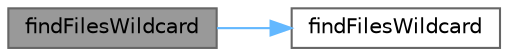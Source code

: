 digraph "findFilesWildcard"
{
 // LATEX_PDF_SIZE
  bgcolor="transparent";
  edge [fontname=Helvetica,fontsize=10,labelfontname=Helvetica,labelfontsize=10];
  node [fontname=Helvetica,fontsize=10,shape=box,height=0.2,width=0.4];
  rankdir="LR";
  Node1 [id="Node000001",label="findFilesWildcard",height=0.2,width=0.4,color="gray40", fillcolor="grey60", style="filled", fontcolor="black",tooltip=" "];
  Node1 -> Node2 [id="edge1_Node000001_Node000002",color="steelblue1",style="solid",tooltip=" "];
  Node2 [id="Node000002",label="findFilesWildcard",height=0.2,width=0.4,color="grey40", fillcolor="white", style="filled",URL="$files__functions_8hpp.html#abe9c8c13e1edf3b615f11495301b1def",tooltip=" "];
}
